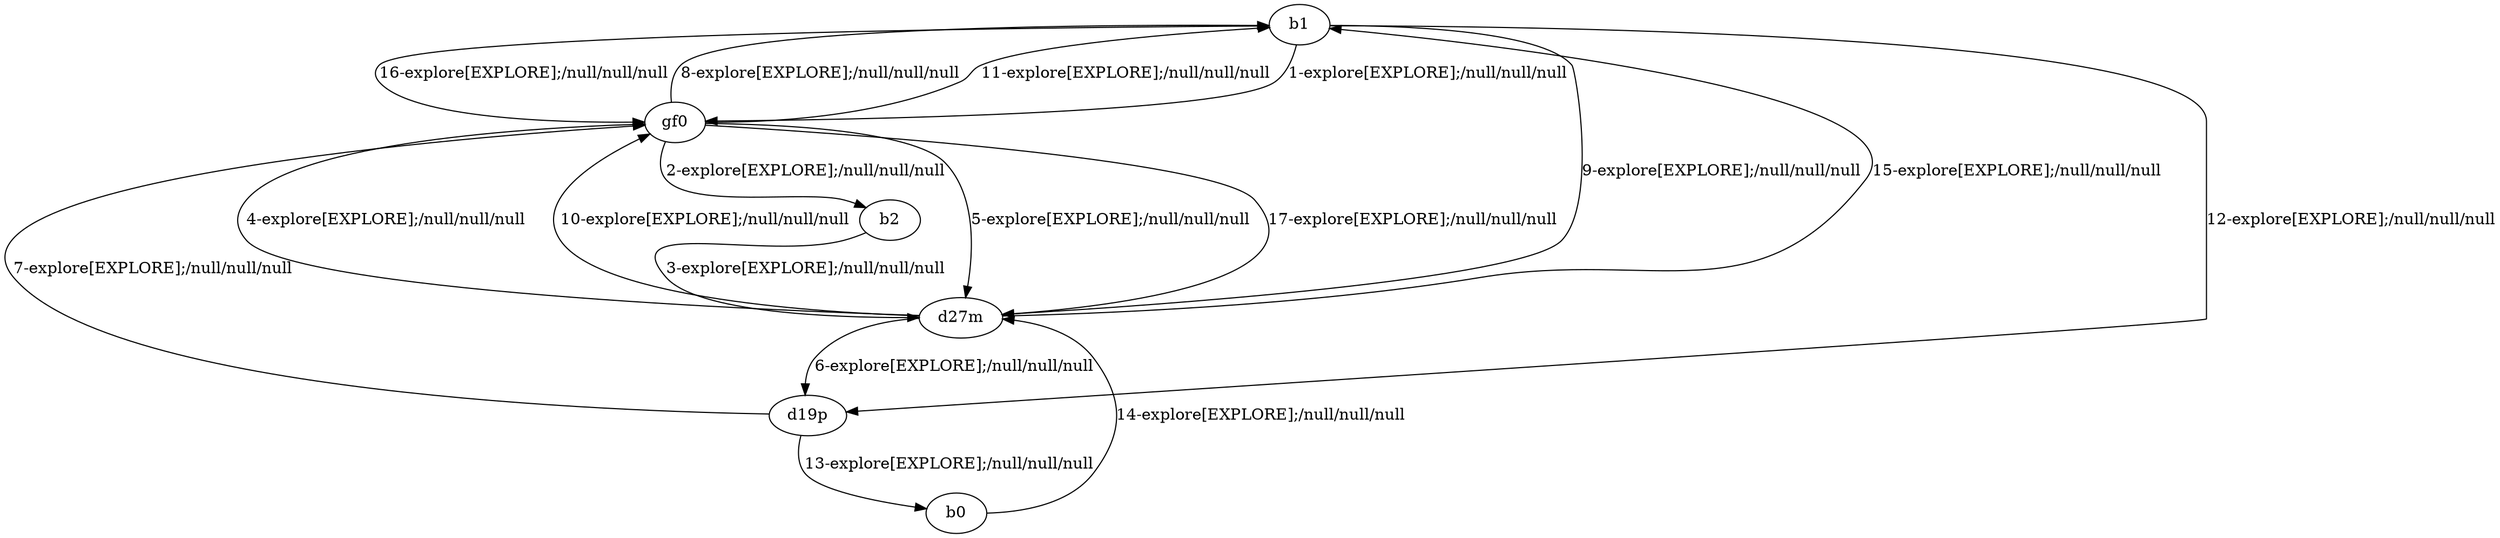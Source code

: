 # Total number of goals covered by this test: 1
# b2 --> d27m

digraph g {
"b1" -> "gf0" [label = "1-explore[EXPLORE];/null/null/null"];
"gf0" -> "b2" [label = "2-explore[EXPLORE];/null/null/null"];
"b2" -> "d27m" [label = "3-explore[EXPLORE];/null/null/null"];
"d27m" -> "gf0" [label = "4-explore[EXPLORE];/null/null/null"];
"gf0" -> "d27m" [label = "5-explore[EXPLORE];/null/null/null"];
"d27m" -> "d19p" [label = "6-explore[EXPLORE];/null/null/null"];
"d19p" -> "gf0" [label = "7-explore[EXPLORE];/null/null/null"];
"gf0" -> "b1" [label = "8-explore[EXPLORE];/null/null/null"];
"b1" -> "d27m" [label = "9-explore[EXPLORE];/null/null/null"];
"d27m" -> "gf0" [label = "10-explore[EXPLORE];/null/null/null"];
"gf0" -> "b1" [label = "11-explore[EXPLORE];/null/null/null"];
"b1" -> "d19p" [label = "12-explore[EXPLORE];/null/null/null"];
"d19p" -> "b0" [label = "13-explore[EXPLORE];/null/null/null"];
"b0" -> "d27m" [label = "14-explore[EXPLORE];/null/null/null"];
"d27m" -> "b1" [label = "15-explore[EXPLORE];/null/null/null"];
"b1" -> "gf0" [label = "16-explore[EXPLORE];/null/null/null"];
"gf0" -> "d27m" [label = "17-explore[EXPLORE];/null/null/null"];
}